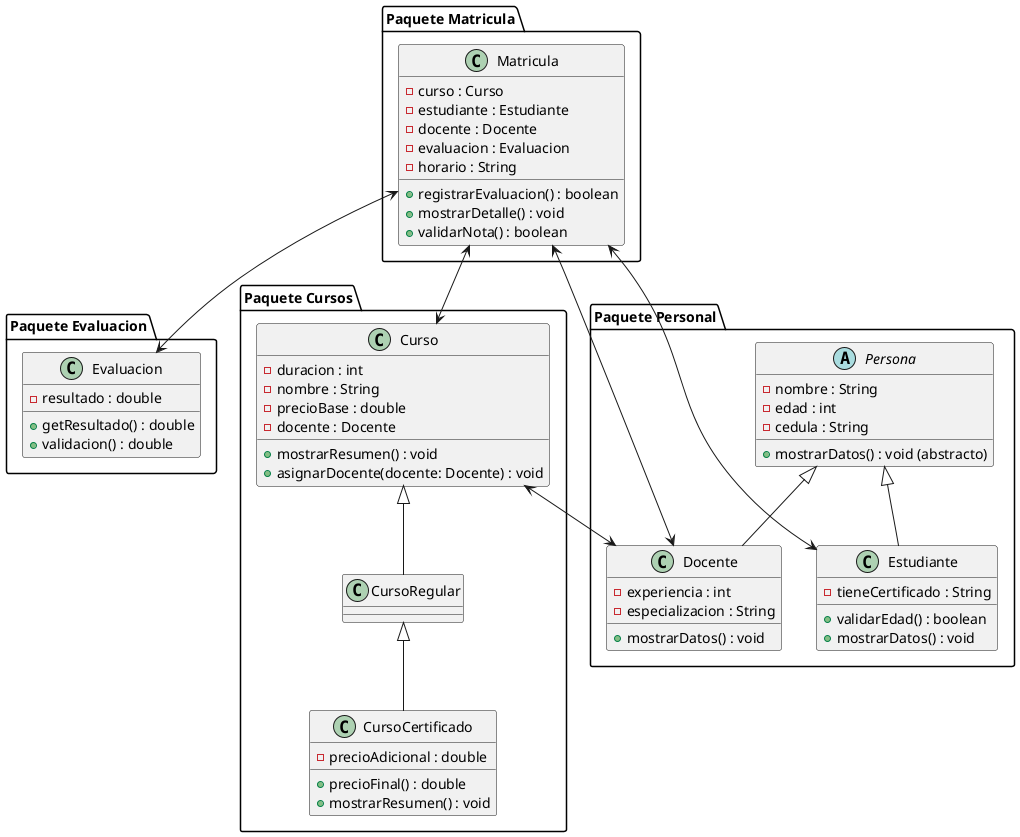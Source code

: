 @startuml
package "Paquete Evaluacion" {
class Evaluacion {
- resultado : double
+ getResultado() : double
+ validacion() : double
}
}

package "Paquete Personal" {
abstract class Persona {
- nombre : String
- edad : int
- cedula : String
+ mostrarDatos() : void (abstracto)
}

class Estudiante extends Persona {
- tieneCertificado : String
+ validarEdad() : boolean
+ mostrarDatos() : void
}

class Docente extends Persona {
- experiencia : int
- especializacion : String
+ mostrarDatos() : void
}
}

package "Paquete Cursos"{
class Curso {
- duracion : int
- nombre : String
- precioBase : double
- docente : Docente
+ mostrarResumen() : void
+ asignarDocente(docente: Docente) : void
}

class CursoRegular extends Curso {
}

class CursoCertificado extends CursoRegular {
- precioAdicional : double
+ precioFinal() : double
+ mostrarResumen() : void
}
}

package "Paquete Matricula"{
class Matricula {
- curso : Curso
- estudiante : Estudiante
- docente : Docente
- evaluacion : Evaluacion
- horario : String
+ registrarEvaluacion() : boolean
+ mostrarDetalle() : void
+ validarNota() : boolean
}
}

Curso <--> Docente
Matricula <--> Curso
Matricula <--> Estudiante
Matricula <--> Docente
Matricula <--> Evaluacion



@enduml